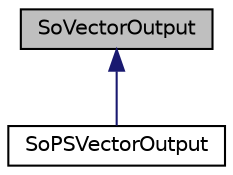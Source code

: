 digraph "SoVectorOutput"
{
 // LATEX_PDF_SIZE
  edge [fontname="Helvetica",fontsize="10",labelfontname="Helvetica",labelfontsize="10"];
  node [fontname="Helvetica",fontsize="10",shape=record];
  Node1 [label="SoVectorOutput",height=0.2,width=0.4,color="black", fillcolor="grey75", style="filled", fontcolor="black",tooltip="The SoVectorOutput class is used for setting vector output file."];
  Node1 -> Node2 [dir="back",color="midnightblue",fontsize="10",style="solid",fontname="Helvetica"];
  Node2 [label="SoPSVectorOutput",height=0.2,width=0.4,color="black", fillcolor="white", style="filled",URL="$classSoPSVectorOutput.html",tooltip="The SoPSVectorOutput class is used for writing PostScript."];
}
